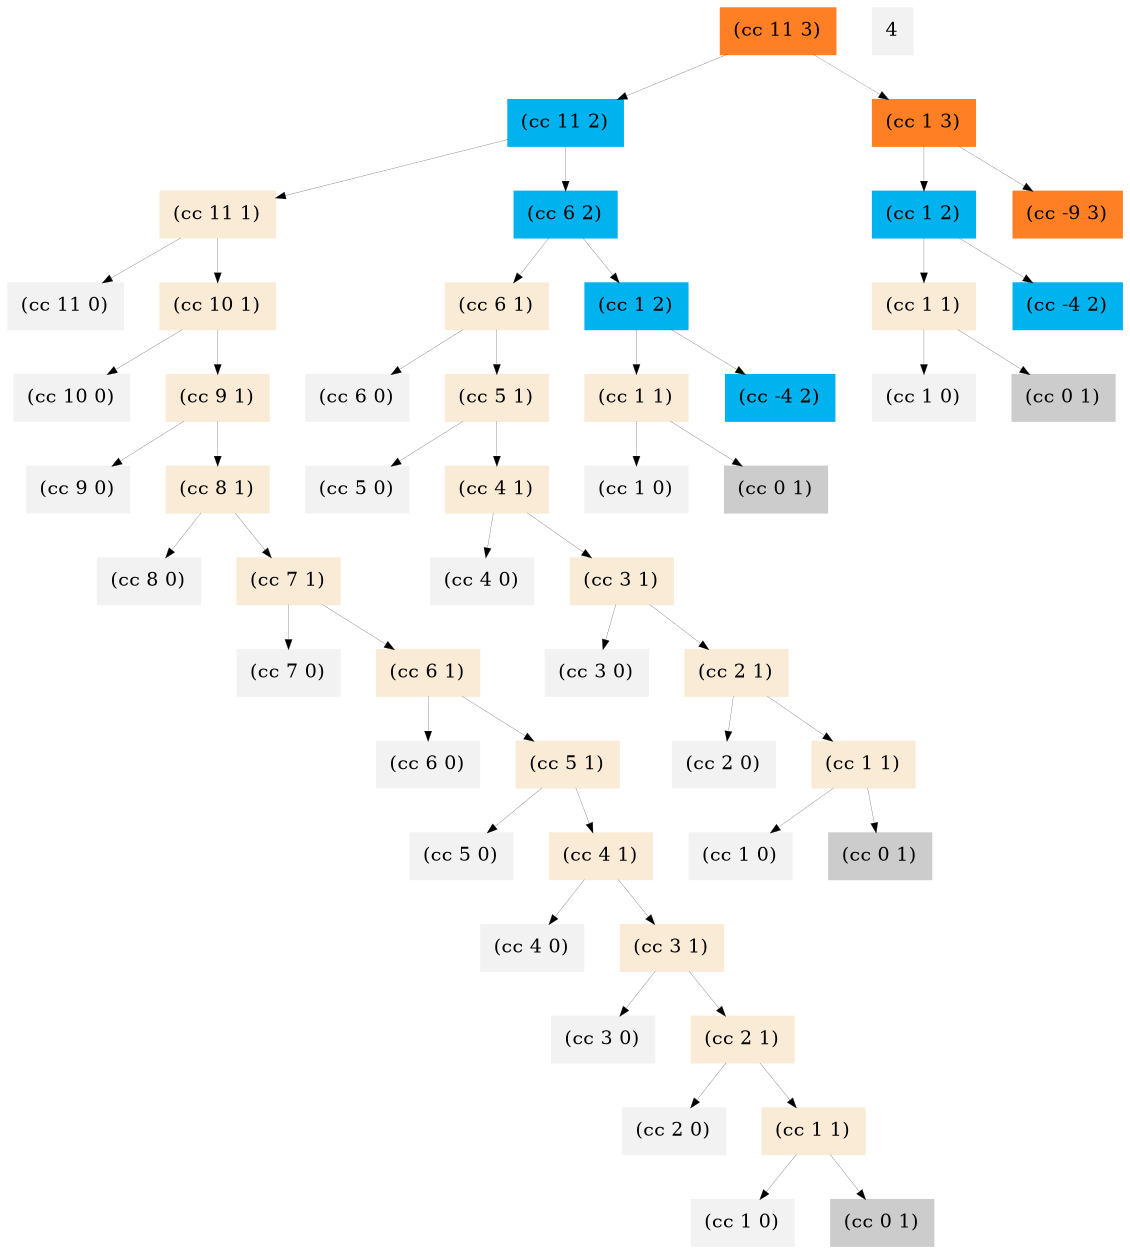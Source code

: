 digraph G {
node [color = gray95,style=filled];
graph [ranksep=0.3,size=9];
node [color = gray95,style=filled,fontsize=9,shape=box, margin=.08, width=0, height=0 ];
edge [penwidth=.1, arrowsize=0.5];
"[0] (cc 11 3)" [label="(cc 11 3)",color=chocolate1];
"[0] (cc 11 3)" -> "[1] (cc 11 2)"; "[1] (cc 11 2)" [label="(cc 11 2)",color=deepskyblue2];
"[1] (cc 11 2)" -> "[2] (cc 11 1)"; "[2] (cc 11 1)" [label="(cc 11 1)",color=antiquewhite];
"[2] (cc 11 1)" -> "[3] (cc 11 0)"; "[3] (cc 11 0)" [label="(cc 11 0)", ];
"[2] (cc 11 1)" -> "[3] (cc 10 1)"; "[3] (cc 10 1)" [label="(cc 10 1)",color=antiquewhite];
"[3] (cc 10 1)" -> "[4] (cc 10 0)"; "[4] (cc 10 0)" [label="(cc 10 0)", ];
"[3] (cc 10 1)" -> "[4] (cc 9 1)"; "[4] (cc 9 1)" [label="(cc 9 1)",color=antiquewhite];
"[4] (cc 9 1)" -> "[5] (cc 9 0)"; "[5] (cc 9 0)" [label="(cc 9 0)", ];
"[4] (cc 9 1)" -> "[5] (cc 8 1)"; "[5] (cc 8 1)" [label="(cc 8 1)",color=antiquewhite];
"[5] (cc 8 1)" -> "[6] (cc 8 0)"; "[6] (cc 8 0)" [label="(cc 8 0)", ];
"[5] (cc 8 1)" -> "[6] (cc 7 1)"; "[6] (cc 7 1)" [label="(cc 7 1)",color=antiquewhite];
"[6] (cc 7 1)" -> "[7] (cc 7 0)"; "[7] (cc 7 0)" [label="(cc 7 0)", ];
"[6] (cc 7 1)" -> "[7] (cc 6 1)"; "[7] (cc 6 1)" [label="(cc 6 1)",color=antiquewhite];
"[7] (cc 6 1)" -> "[8] (cc 6 0)"; "[8] (cc 6 0)" [label="(cc 6 0)", ];
"[7] (cc 6 1)" -> "[8] (cc 5 1)"; "[8] (cc 5 1)" [label="(cc 5 1)",color=antiquewhite];
"[8] (cc 5 1)" -> "[9] (cc 5 0)"; "[9] (cc 5 0)" [label="(cc 5 0)", ];
"[8] (cc 5 1)" -> "[9] (cc 4 1)"; "[9] (cc 4 1)" [label="(cc 4 1)",color=antiquewhite];
"[9] (cc 4 1)" -> "[10] (cc 4 0)"; "[10] (cc 4 0)" [label="(cc 4 0)", ];
"[9] (cc 4 1)" -> "[10] (cc 3 1)"; "[10] (cc 3 1)" [label="(cc 3 1)",color=antiquewhite];
"[10] (cc 3 1)" -> "[11] (cc 3 0)"; "[11] (cc 3 0)" [label="(cc 3 0)", ];
"[10] (cc 3 1)" -> "[11] (cc 2 1)"; "[11] (cc 2 1)" [label="(cc 2 1)",color=antiquewhite];
"[11] (cc 2 1)" -> "[12] (cc 2 0)"; "[12] (cc 2 0)" [label="(cc 2 0)", ];
"[11] (cc 2 1)" -> "[12] (cc 1 1)"; "[12] (cc 1 1)" [label="(cc 1 1)",color=antiquewhite];
"[12] (cc 1 1)" -> "[13] (cc 1 0)"; "[13] (cc 1 0)" [label="(cc 1 0)", ];
"[12] (cc 1 1)" -> "[13] (cc 0 1)"; "[13] (cc 0 1)" [label="(cc 0 1)",color=gray80];
"[1] (cc 11 2)" -> "[2] (cc 6 2)"; "[2] (cc 6 2)" [label="(cc 6 2)",color=deepskyblue2];
"[2] (cc 6 2)" -> "[3] (cc 6 1)"; "[3] (cc 6 1)" [label="(cc 6 1)",color=antiquewhite];
"[3] (cc 6 1)" -> "[4] (cc 6 0)"; "[4] (cc 6 0)" [label="(cc 6 0)", ];
"[3] (cc 6 1)" -> "[4] (cc 5 1)"; "[4] (cc 5 1)" [label="(cc 5 1)",color=antiquewhite];
"[4] (cc 5 1)" -> "[5] (cc 5 0)"; "[5] (cc 5 0)" [label="(cc 5 0)", ];
"[4] (cc 5 1)" -> "[5] (cc 4 1)"; "[5] (cc 4 1)" [label="(cc 4 1)",color=antiquewhite];
"[5] (cc 4 1)" -> "[6] (cc 4 0)"; "[6] (cc 4 0)" [label="(cc 4 0)", ];
"[5] (cc 4 1)" -> "[6] (cc 3 1)"; "[6] (cc 3 1)" [label="(cc 3 1)",color=antiquewhite];
"[6] (cc 3 1)" -> "[7] (cc 3 0)"; "[7] (cc 3 0)" [label="(cc 3 0)", ];
"[6] (cc 3 1)" -> "[7] (cc 2 1)"; "[7] (cc 2 1)" [label="(cc 2 1)",color=antiquewhite];
"[7] (cc 2 1)" -> "[8] (cc 2 0)"; "[8] (cc 2 0)" [label="(cc 2 0)", ];
"[7] (cc 2 1)" -> "[8] (cc 1 1)"; "[8] (cc 1 1)" [label="(cc 1 1)",color=antiquewhite];
"[8] (cc 1 1)" -> "[9] (cc 1 0)"; "[9] (cc 1 0)" [label="(cc 1 0)", ];
"[8] (cc 1 1)" -> "[9] (cc 0 1)"; "[9] (cc 0 1)" [label="(cc 0 1)",color=gray80];
"[2] (cc 6 2)" -> "[3] (cc 1 2)"; "[3] (cc 1 2)" [label="(cc 1 2)",color=deepskyblue2];
"[3] (cc 1 2)" -> "[4] (cc 1 1)"; "[4] (cc 1 1)" [label="(cc 1 1)",color=antiquewhite];
"[4] (cc 1 1)" -> "[5] (cc 1 0)"; "[5] (cc 1 0)" [label="(cc 1 0)", ];
"[4] (cc 1 1)" -> "[5] (cc 0 1)"; "[5] (cc 0 1)" [label="(cc 0 1)",color=gray80];
"[3] (cc 1 2)" -> "[4] (cc -4 2)"; "[4] (cc -4 2)" [label="(cc -4 2)",color=deepskyblue2];
"[0] (cc 11 3)" -> "[1] (cc 1 3)"; "[1] (cc 1 3)" [label="(cc 1 3)",color=chocolate1];
"[1] (cc 1 3)" -> "[2] (cc 1 2)"; "[2] (cc 1 2)" [label="(cc 1 2)",color=deepskyblue2];
"[2] (cc 1 2)" -> "[3] (cc 1 1)"; "[3] (cc 1 1)" [label="(cc 1 1)",color=antiquewhite];
"[3] (cc 1 1)" -> "[4] (cc 1 0)"; "[4] (cc 1 0)" [label="(cc 1 0)", ];
"[3] (cc 1 1)" -> "[4] (cc 0 1)"; "[4] (cc 0 1)" [label="(cc 0 1)",color=gray80];
"[2] (cc 1 2)" -> "[3] (cc -4 2)"; "[3] (cc -4 2)" [label="(cc -4 2)",color=deepskyblue2];
"[1] (cc 1 3)" -> "[2] (cc -9 3)"; "[2] (cc -9 3)" [label="(cc -9 3)",color=chocolate1];
4
}